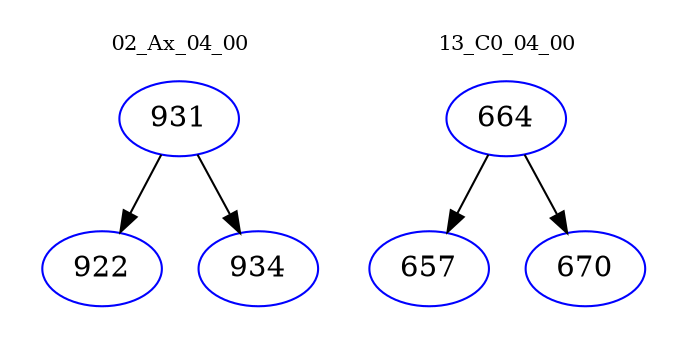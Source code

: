 digraph{
subgraph cluster_0 {
color = white
label = "02_Ax_04_00";
fontsize=10;
T0_931 [label="931", color="blue"]
T0_931 -> T0_922 [color="black"]
T0_922 [label="922", color="blue"]
T0_931 -> T0_934 [color="black"]
T0_934 [label="934", color="blue"]
}
subgraph cluster_1 {
color = white
label = "13_C0_04_00";
fontsize=10;
T1_664 [label="664", color="blue"]
T1_664 -> T1_657 [color="black"]
T1_657 [label="657", color="blue"]
T1_664 -> T1_670 [color="black"]
T1_670 [label="670", color="blue"]
}
}
